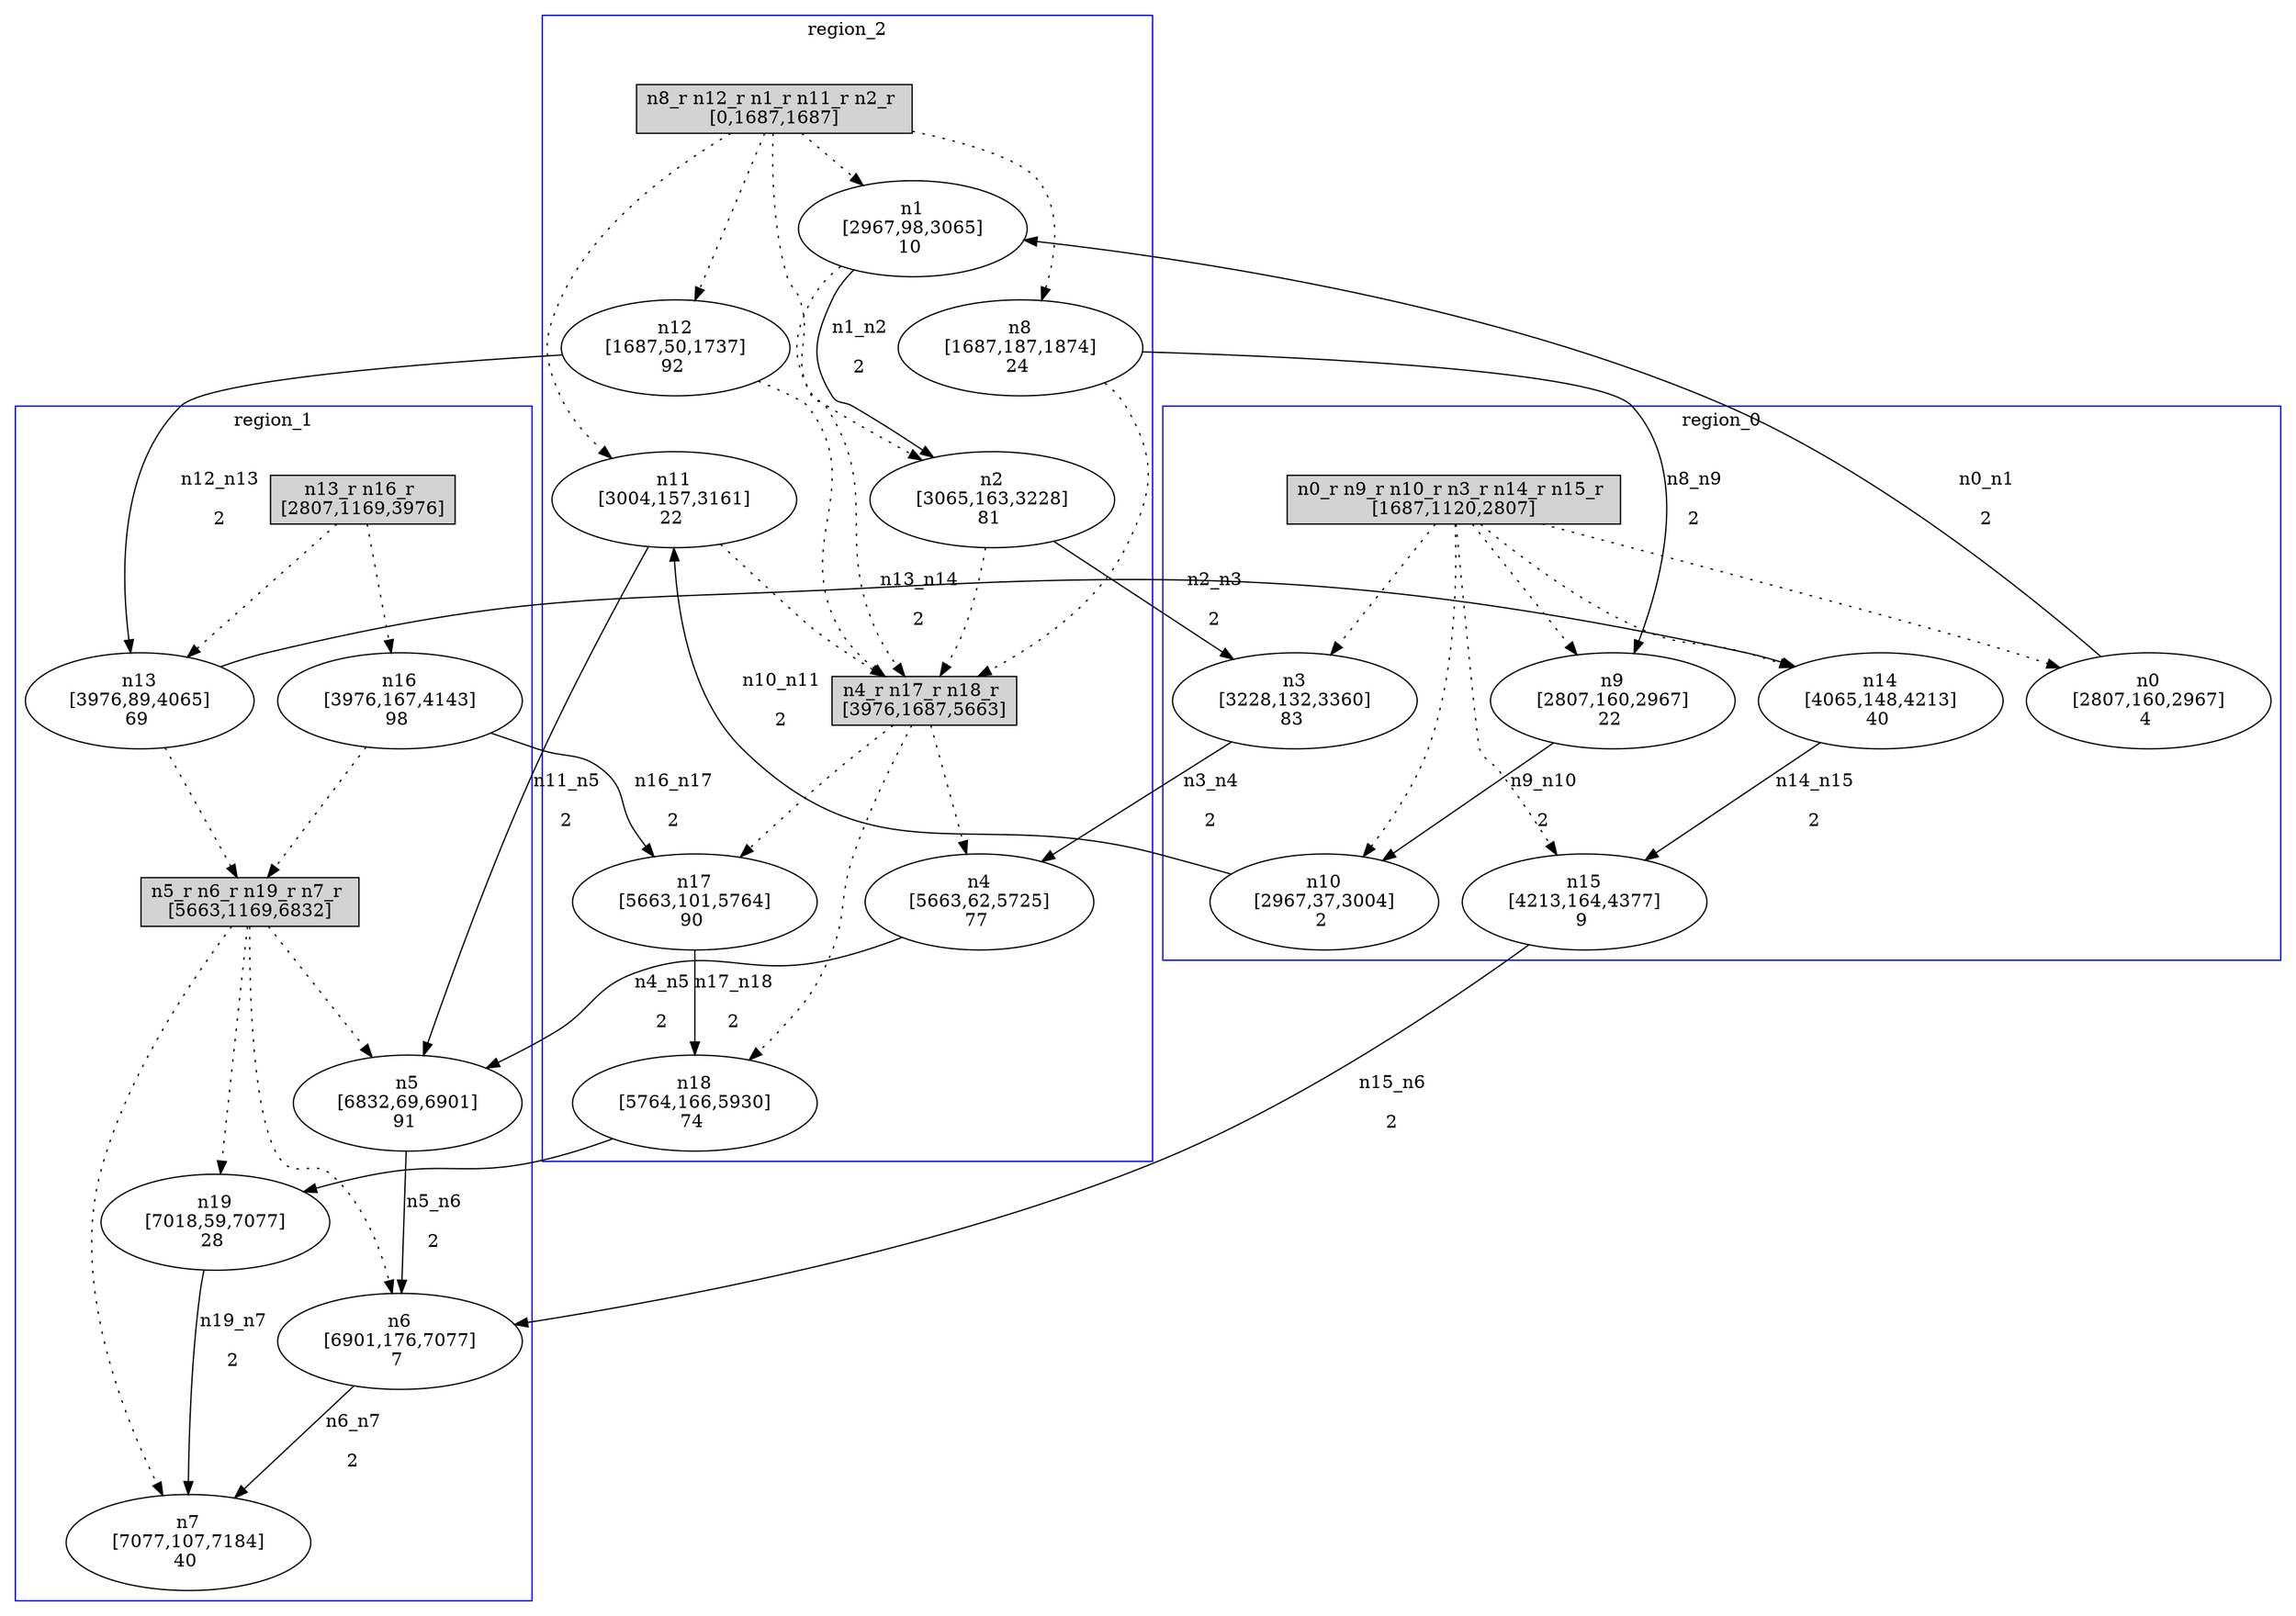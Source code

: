 //3-LSsolveMIPnSolStatus 9.
//4-SL 7184.
//5-LSsolveMIPsolveTime(double) 1800.08.
//6-reconfigurateNum(int) 5.
//7-reconfigurateTime(int) 6832.
digraph test_0 {
	size="28,40";
	subgraph cluster0 {
		stytle=filled;
		color=blue;
		label=region_0;
		reconfNode_0_1 [ shape = box, style = filled, label = "n0_r n9_r n10_r n3_r n14_r n15_r \n[1687,1120,2807]" ];
		n0 [ label="n0\n[2807,160,2967]\n4 " ];
		n9 [ label="n9\n[2807,160,2967]\n22 " ];
		n10 [ label="n10\n[2967,37,3004]\n2 " ];
		n3 [ label="n3\n[3228,132,3360]\n83 " ];
		n14 [ label="n14\n[4065,148,4213]\n40 " ];
		n15 [ label="n15\n[4213,164,4377]\n9 " ];
		reconfNode_0_1 -> n0 [ style = dotted ];
		reconfNode_0_1 -> n9 [ style = dotted ];
		reconfNode_0_1 -> n10 [ style = dotted ];
		reconfNode_0_1 -> n3 [ style = dotted ];
		reconfNode_0_1 -> n14 [ style = dotted ];
		reconfNode_0_1 -> n15 [ style = dotted ];
	}
	subgraph cluster1 {
		stytle=filled;
		color=blue;
		label=region_1;
		reconfNode_1_1 [ shape = box, style = filled, label = "n13_r n16_r \n[2807,1169,3976]" ];
		n13 [ label="n13\n[3976,89,4065]\n69 " ];
		n16 [ label="n16\n[3976,167,4143]\n98 " ];
		reconfNode_1_1 -> n13 [ style = dotted ];
		reconfNode_1_1 -> n16 [ style = dotted ];
		n13 -> reconfNode_1_2 [ style = dotted ];
		n16 -> reconfNode_1_2 [ style = dotted ];
		reconfNode_1_2 [ shape = box, style = filled, label = "n5_r n6_r n19_r n7_r \n[5663,1169,6832]" ];
		n5 [ label="n5\n[6832,69,6901]\n91 " ];
		n6 [ label="n6\n[6901,176,7077]\n7 " ];
		n19 [ label="n19\n[7018,59,7077]\n28 " ];
		n7 [ label="n7\n[7077,107,7184]\n40 " ];
		reconfNode_1_2 -> n5 [ style = dotted ];
		reconfNode_1_2 -> n6 [ style = dotted ];
		reconfNode_1_2 -> n19 [ style = dotted ];
		reconfNode_1_2 -> n7 [ style = dotted ];
	}
	subgraph cluster2 {
		stytle=filled;
		color=blue;
		label=region_2;
		reconfNode_2_1 [ shape = box, style = filled, label = "n8_r n12_r n1_r n11_r n2_r \n[0,1687,1687]" ];
		n8 [ label="n8\n[1687,187,1874]\n24 " ];
		n12 [ label="n12\n[1687,50,1737]\n92 " ];
		n1 [ label="n1\n[2967,98,3065]\n10 " ];
		n11 [ label="n11\n[3004,157,3161]\n22 " ];
		n2 [ label="n2\n[3065,163,3228]\n81 " ];
		reconfNode_2_1 -> n8 [ style = dotted ];
		reconfNode_2_1 -> n12 [ style = dotted ];
		reconfNode_2_1 -> n1 [ style = dotted ];
		reconfNode_2_1 -> n11 [ style = dotted ];
		reconfNode_2_1 -> n2 [ style = dotted ];
		n8 -> reconfNode_2_2 [ style = dotted ];
		n12 -> reconfNode_2_2 [ style = dotted ];
		n1 -> reconfNode_2_2 [ style = dotted ];
		n11 -> reconfNode_2_2 [ style = dotted ];
		n2 -> reconfNode_2_2 [ style = dotted ];
		reconfNode_2_2 [ shape = box, style = filled, label = "n4_r n17_r n18_r \n[3976,1687,5663]" ];
		n4 [ label="n4\n[5663,62,5725]\n77 " ];
		n17 [ label="n17\n[5663,101,5764]\n90 " ];
		n18 [ label="n18\n[5764,166,5930]\n74 " ];
		reconfNode_2_2 -> n4 [ style = dotted ];
		reconfNode_2_2 -> n17 [ style = dotted ];
		reconfNode_2_2 -> n18 [ style = dotted ];
	}
	n0 -> n1 [ label="n0_n1\n2" ];
	n1 -> n2 [ label="n1_n2\n2" ];
	n2 -> n3 [ label="n2_n3\n2" ];
	n3 -> n4 [ label="n3_n4\n2" ];
	n4 -> n5 [ label="n4_n5\n2" ];
	n5 -> n6 [ label="n5_n6\n2" ];
	n6 -> n7 [ label="n6_n7\n2" ];
	n8 -> n9 [ label="n8_n9\n2" ];
	n9 -> n10 [ label="n9_n10\n2" ];
	n10 -> n11 [ label="n10_n11\n2" ];
	n11 -> n5 [ label="n11_n5\n2" ];
	n12 -> n13 [ label="n12_n13\n2" ];
	n13 -> n14 [ label="n13_n14\n2" ];
	n14 -> n15 [ label="n14_n15\n2" ];
	n15 -> n6 [ label="n15_n6\n2" ];
	n16 -> n17 [ label="n16_n17\n2" ];
	n17 -> n18 [ label="n17_n18\n2" ];
	n18 -> n19 [ label="n18_n19\n2" ];
	n19 -> n7 [ label="n19_n7\n2" ];
}

